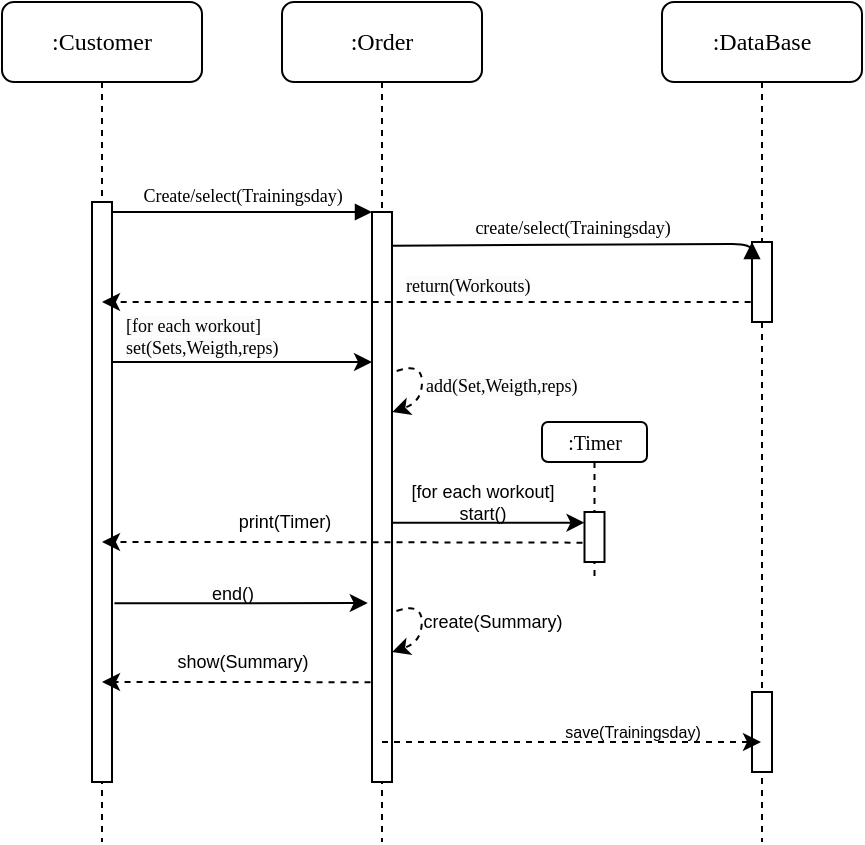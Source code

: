<mxfile version="24.8.3">
  <diagram name="Page-1" id="13e1069c-82ec-6db2-03f1-153e76fe0fe0">
    <mxGraphModel dx="737" dy="303" grid="1" gridSize="10" guides="1" tooltips="1" connect="1" arrows="1" fold="1" page="1" pageScale="1" pageWidth="1100" pageHeight="850" background="none" math="0" shadow="0">
      <root>
        <mxCell id="0" />
        <mxCell id="1" parent="0" />
        <mxCell id="7baba1c4bc27f4b0-2" value=":Order" style="shape=umlLifeline;perimeter=lifelinePerimeter;whiteSpace=wrap;html=1;container=1;collapsible=0;recursiveResize=0;outlineConnect=0;rounded=1;shadow=0;comic=0;labelBackgroundColor=none;strokeWidth=1;fontFamily=Verdana;fontSize=12;align=center;" parent="1" vertex="1">
          <mxGeometry x="240" y="80" width="100" height="420" as="geometry" />
        </mxCell>
        <mxCell id="7baba1c4bc27f4b0-10" value="" style="html=1;points=[];perimeter=orthogonalPerimeter;rounded=0;shadow=0;comic=0;labelBackgroundColor=none;strokeWidth=1;fontFamily=Verdana;fontSize=12;align=center;" parent="7baba1c4bc27f4b0-2" vertex="1">
          <mxGeometry x="45" y="105" width="10" height="285" as="geometry" />
        </mxCell>
        <mxCell id="sOt3yOF-tfuSd2IGRasX-10" value="" style="curved=1;endArrow=classic;html=1;rounded=0;fontSize=9;exitX=1.233;exitY=0.279;exitDx=0;exitDy=0;exitPerimeter=0;entryX=1.011;entryY=0.351;entryDx=0;entryDy=0;entryPerimeter=0;dashed=1;" parent="7baba1c4bc27f4b0-2" source="7baba1c4bc27f4b0-10" target="7baba1c4bc27f4b0-10" edge="1">
          <mxGeometry width="50" height="50" relative="1" as="geometry">
            <mxPoint x="70" y="250" as="sourcePoint" />
            <mxPoint x="120" y="200" as="targetPoint" />
            <Array as="points">
              <mxPoint x="70" y="180" />
              <mxPoint x="70" y="200" />
            </Array>
          </mxGeometry>
        </mxCell>
        <mxCell id="sOt3yOF-tfuSd2IGRasX-30" value="" style="curved=1;endArrow=classic;html=1;rounded=0;fontSize=9;exitX=1.233;exitY=0.279;exitDx=0;exitDy=0;exitPerimeter=0;entryX=1.011;entryY=0.351;entryDx=0;entryDy=0;entryPerimeter=0;dashed=1;" parent="7baba1c4bc27f4b0-2" edge="1">
          <mxGeometry width="50" height="50" relative="1" as="geometry">
            <mxPoint x="57.22" y="304.515" as="sourcePoint" />
            <mxPoint x="55" y="325.035" as="targetPoint" />
            <Array as="points">
              <mxPoint x="69.89" y="300" />
              <mxPoint x="69.89" y="320" />
            </Array>
          </mxGeometry>
        </mxCell>
        <mxCell id="sOt3yOF-tfuSd2IGRasX-9" value="&lt;span style=&quot;color: rgb(0, 0, 0); font-family: Verdana; font-size: 9px; font-style: normal; font-variant-ligatures: normal; font-variant-caps: normal; font-weight: 400; letter-spacing: normal; orphans: 2; text-align: center; text-indent: 0px; text-transform: none; widows: 2; word-spacing: 0px; -webkit-text-stroke-width: 0px; background-color: rgb(251, 251, 251); text-decoration-thickness: initial; text-decoration-style: initial; text-decoration-color: initial; float: none; display: inline !important;&quot;&gt;[for each workout]&lt;br&gt;set(Sets,Weigth,reps)&lt;/span&gt;" style="text;whiteSpace=wrap;html=1;fontSize=9;" parent="7baba1c4bc27f4b0-2" vertex="1">
          <mxGeometry x="-80" y="150" width="110" height="20" as="geometry" />
        </mxCell>
        <mxCell id="7baba1c4bc27f4b0-3" value=":DataBase" style="shape=umlLifeline;perimeter=lifelinePerimeter;whiteSpace=wrap;html=1;container=1;collapsible=0;recursiveResize=0;outlineConnect=0;rounded=1;shadow=0;comic=0;labelBackgroundColor=none;strokeWidth=1;fontFamily=Verdana;fontSize=12;align=center;" parent="1" vertex="1">
          <mxGeometry x="430" y="80" width="100" height="420" as="geometry" />
        </mxCell>
        <mxCell id="7baba1c4bc27f4b0-13" value="" style="html=1;points=[];perimeter=orthogonalPerimeter;rounded=0;shadow=0;comic=0;labelBackgroundColor=none;strokeWidth=1;fontFamily=Verdana;fontSize=12;align=center;" parent="7baba1c4bc27f4b0-3" vertex="1">
          <mxGeometry x="45" y="120" width="10" height="40" as="geometry" />
        </mxCell>
        <mxCell id="sOt3yOF-tfuSd2IGRasX-35" value="" style="html=1;points=[];perimeter=orthogonalPerimeter;rounded=0;shadow=0;comic=0;labelBackgroundColor=none;strokeWidth=1;fontFamily=Verdana;fontSize=12;align=center;" parent="7baba1c4bc27f4b0-3" vertex="1">
          <mxGeometry x="45" y="345" width="10" height="40" as="geometry" />
        </mxCell>
        <mxCell id="sOt3yOF-tfuSd2IGRasX-36" value="save(Trainingsday)" style="text;html=1;align=center;verticalAlign=middle;resizable=0;points=[];autosize=1;strokeColor=none;fillColor=none;fontSize=8;" parent="7baba1c4bc27f4b0-3" vertex="1">
          <mxGeometry x="-60" y="355" width="90" height="20" as="geometry" />
        </mxCell>
        <mxCell id="7baba1c4bc27f4b0-4" value="&lt;font style=&quot;font-size: 10px;&quot;&gt;:Timer&lt;/font&gt;" style="shape=umlLifeline;perimeter=lifelinePerimeter;whiteSpace=wrap;html=1;container=1;collapsible=0;recursiveResize=0;outlineConnect=0;rounded=1;shadow=0;comic=0;labelBackgroundColor=none;strokeWidth=1;fontFamily=Verdana;fontSize=12;align=center;size=20;" parent="1" vertex="1">
          <mxGeometry x="370" y="290" width="52.5" height="80" as="geometry" />
        </mxCell>
        <mxCell id="7baba1c4bc27f4b0-34" value="" style="html=1;points=[];perimeter=orthogonalPerimeter;rounded=0;shadow=0;comic=0;labelBackgroundColor=none;strokeWidth=1;fontFamily=Verdana;fontSize=12;align=center;" parent="7baba1c4bc27f4b0-4" vertex="1">
          <mxGeometry x="21.25" y="45" width="10" height="25" as="geometry" />
        </mxCell>
        <mxCell id="7baba1c4bc27f4b0-8" value=":Customer" style="shape=umlLifeline;perimeter=lifelinePerimeter;whiteSpace=wrap;html=1;container=1;collapsible=0;recursiveResize=0;outlineConnect=0;rounded=1;shadow=0;comic=0;labelBackgroundColor=none;strokeWidth=1;fontFamily=Verdana;fontSize=12;align=center;" parent="1" vertex="1">
          <mxGeometry x="100" y="80" width="100" height="420" as="geometry" />
        </mxCell>
        <mxCell id="7baba1c4bc27f4b0-9" value="" style="html=1;points=[];perimeter=orthogonalPerimeter;rounded=0;shadow=0;comic=0;labelBackgroundColor=none;strokeWidth=1;fontFamily=Verdana;fontSize=12;align=center;" parent="7baba1c4bc27f4b0-8" vertex="1">
          <mxGeometry x="45" y="100" width="10" height="290" as="geometry" />
        </mxCell>
        <mxCell id="7baba1c4bc27f4b0-11" value="&lt;font style=&quot;font-size: 9px;&quot;&gt;Create/select(Trainingsday)&lt;/font&gt;" style="html=1;verticalAlign=bottom;endArrow=block;entryX=0;entryY=0;labelBackgroundColor=none;fontFamily=Verdana;fontSize=12;edgeStyle=elbowEdgeStyle;elbow=vertical;" parent="1" source="7baba1c4bc27f4b0-9" target="7baba1c4bc27f4b0-10" edge="1">
          <mxGeometry relative="1" as="geometry">
            <mxPoint x="220" y="190" as="sourcePoint" />
          </mxGeometry>
        </mxCell>
        <mxCell id="7baba1c4bc27f4b0-14" value="&lt;font style=&quot;font-size: 9px;&quot;&gt;create/select(Trainingsday)&lt;/font&gt;" style="html=1;verticalAlign=bottom;endArrow=block;entryX=0;entryY=0;labelBackgroundColor=none;fontFamily=Verdana;fontSize=12;edgeStyle=elbowEdgeStyle;elbow=vertical;startArrow=none;exitX=1;exitY=0.059;exitDx=0;exitDy=0;exitPerimeter=0;" parent="1" source="7baba1c4bc27f4b0-10" target="7baba1c4bc27f4b0-13" edge="1">
          <mxGeometry relative="1" as="geometry">
            <mxPoint x="300" y="200" as="sourcePoint" />
          </mxGeometry>
        </mxCell>
        <mxCell id="sOt3yOF-tfuSd2IGRasX-5" value="" style="endArrow=classic;html=1;rounded=0;fontSize=9;dashed=1;exitX=-0.067;exitY=0.75;exitDx=0;exitDy=0;exitPerimeter=0;" parent="1" source="7baba1c4bc27f4b0-13" target="7baba1c4bc27f4b0-8" edge="1">
          <mxGeometry width="50" height="50" relative="1" as="geometry">
            <mxPoint x="440" y="230" as="sourcePoint" />
            <mxPoint x="450" y="240" as="targetPoint" />
            <Array as="points">
              <mxPoint x="420" y="230" />
              <mxPoint x="340" y="230" />
            </Array>
          </mxGeometry>
        </mxCell>
        <mxCell id="sOt3yOF-tfuSd2IGRasX-6" value="&lt;span style=&quot;color: rgb(0, 0, 0); font-family: Verdana; font-size: 9px; font-style: normal; font-variant-ligatures: normal; font-variant-caps: normal; font-weight: 400; letter-spacing: normal; orphans: 2; text-align: center; text-indent: 0px; text-transform: none; widows: 2; word-spacing: 0px; -webkit-text-stroke-width: 0px; background-color: rgb(251, 251, 251); text-decoration-thickness: initial; text-decoration-style: initial; text-decoration-color: initial; float: none; display: inline !important;&quot;&gt;return(Workouts)&lt;/span&gt;" style="text;whiteSpace=wrap;html=1;fontSize=9;" parent="1" vertex="1">
          <mxGeometry x="300" y="210" width="90" height="20" as="geometry" />
        </mxCell>
        <mxCell id="sOt3yOF-tfuSd2IGRasX-8" value="" style="endArrow=classic;html=1;rounded=0;fontSize=9;" parent="1" source="7baba1c4bc27f4b0-9" target="7baba1c4bc27f4b0-10" edge="1">
          <mxGeometry width="50" height="50" relative="1" as="geometry">
            <mxPoint x="60" y="300" as="sourcePoint" />
            <mxPoint x="110" y="250" as="targetPoint" />
            <Array as="points">
              <mxPoint x="240" y="260" />
              <mxPoint x="280" y="260" />
            </Array>
          </mxGeometry>
        </mxCell>
        <mxCell id="sOt3yOF-tfuSd2IGRasX-11" value="&lt;span style=&quot;color: rgb(0, 0, 0); font-family: Verdana; font-size: 9px; font-style: normal; font-variant-ligatures: normal; font-variant-caps: normal; font-weight: 400; letter-spacing: normal; orphans: 2; text-align: center; text-indent: 0px; text-transform: none; widows: 2; word-spacing: 0px; -webkit-text-stroke-width: 0px; background-color: rgb(251, 251, 251); text-decoration-thickness: initial; text-decoration-style: initial; text-decoration-color: initial; float: none; display: inline !important;&quot;&gt;add(Set,Weigth,reps)&lt;/span&gt;" style="text;whiteSpace=wrap;html=1;fontSize=9;" parent="1" vertex="1">
          <mxGeometry x="310" y="260" width="100" height="20" as="geometry" />
        </mxCell>
        <mxCell id="sOt3yOF-tfuSd2IGRasX-18" value="" style="endArrow=classic;html=1;rounded=0;fontSize=9;exitX=-0.1;exitY=0.613;exitDx=0;exitDy=0;exitPerimeter=0;dashed=1;" parent="1" source="7baba1c4bc27f4b0-34" target="7baba1c4bc27f4b0-8" edge="1">
          <mxGeometry width="50" height="50" relative="1" as="geometry">
            <mxPoint x="200" y="350" as="sourcePoint" />
            <mxPoint x="250" y="300" as="targetPoint" />
            <Array as="points">
              <mxPoint x="220" y="350" />
            </Array>
          </mxGeometry>
        </mxCell>
        <mxCell id="sOt3yOF-tfuSd2IGRasX-20" value="print(Timer)" style="edgeLabel;html=1;align=center;verticalAlign=middle;resizable=0;points=[];fontSize=9;" parent="sOt3yOF-tfuSd2IGRasX-18" vertex="1" connectable="0">
          <mxGeometry x="-0.321" y="-2" relative="1" as="geometry">
            <mxPoint x="-68" y="-8" as="offset" />
          </mxGeometry>
        </mxCell>
        <mxCell id="sOt3yOF-tfuSd2IGRasX-22" value="" style="endArrow=classic;html=1;rounded=0;fontSize=9;exitX=1.011;exitY=0.545;exitDx=0;exitDy=0;exitPerimeter=0;" parent="1" source="7baba1c4bc27f4b0-10" target="7baba1c4bc27f4b0-34" edge="1">
          <mxGeometry width="50" height="50" relative="1" as="geometry">
            <mxPoint x="310" y="330" as="sourcePoint" />
            <mxPoint x="360" y="280" as="targetPoint" />
          </mxGeometry>
        </mxCell>
        <mxCell id="sOt3yOF-tfuSd2IGRasX-26" value="" style="endArrow=classic;html=1;rounded=0;fontSize=10;exitX=1.122;exitY=0.692;exitDx=0;exitDy=0;exitPerimeter=0;entryX=-0.211;entryY=0.686;entryDx=0;entryDy=0;entryPerimeter=0;" parent="1" source="7baba1c4bc27f4b0-9" target="7baba1c4bc27f4b0-10" edge="1">
          <mxGeometry width="50" height="50" relative="1" as="geometry">
            <mxPoint x="350" y="380" as="sourcePoint" />
            <mxPoint x="400" y="330" as="targetPoint" />
          </mxGeometry>
        </mxCell>
        <mxCell id="sOt3yOF-tfuSd2IGRasX-27" value="&lt;font style=&quot;font-size: 9px;&quot;&gt;end()&lt;/font&gt;" style="text;html=1;align=center;verticalAlign=middle;resizable=0;points=[];autosize=1;strokeColor=none;fillColor=none;fontSize=10;" parent="1" vertex="1">
          <mxGeometry x="195" y="360" width="40" height="30" as="geometry" />
        </mxCell>
        <mxCell id="sOt3yOF-tfuSd2IGRasX-28" value="" style="endArrow=classic;html=1;rounded=0;fontSize=9;exitX=-0.072;exitY=0.825;exitDx=0;exitDy=0;exitPerimeter=0;dashed=1;" parent="1" source="7baba1c4bc27f4b0-10" edge="1">
          <mxGeometry width="50" height="50" relative="1" as="geometry">
            <mxPoint x="280" y="399" as="sourcePoint" />
            <mxPoint x="150" y="420" as="targetPoint" />
            <Array as="points">
              <mxPoint x="220" y="420" />
            </Array>
          </mxGeometry>
        </mxCell>
        <mxCell id="sOt3yOF-tfuSd2IGRasX-29" value="show(Summary)" style="text;html=1;align=center;verticalAlign=middle;resizable=0;points=[];autosize=1;strokeColor=none;fillColor=none;fontSize=9;" parent="1" vertex="1">
          <mxGeometry x="175" y="400" width="90" height="20" as="geometry" />
        </mxCell>
        <mxCell id="sOt3yOF-tfuSd2IGRasX-34" value="" style="endArrow=classic;html=1;rounded=0;dashed=1;fontSize=8;" parent="1" source="7baba1c4bc27f4b0-2" target="7baba1c4bc27f4b0-3" edge="1">
          <mxGeometry width="50" height="50" relative="1" as="geometry">
            <mxPoint x="330" y="450" as="sourcePoint" />
            <mxPoint x="380" y="400" as="targetPoint" />
            <Array as="points">
              <mxPoint x="420" y="450" />
            </Array>
          </mxGeometry>
        </mxCell>
        <mxCell id="sOt3yOF-tfuSd2IGRasX-24" value="[for each workout]&lt;br&gt;start()" style="text;html=1;align=center;verticalAlign=middle;resizable=0;points=[];autosize=1;strokeColor=none;fillColor=none;fontSize=9;" parent="1" vertex="1">
          <mxGeometry x="290" y="310" width="100" height="40" as="geometry" />
        </mxCell>
        <mxCell id="sOt3yOF-tfuSd2IGRasX-31" value="create(Summary)" style="text;html=1;align=center;verticalAlign=middle;resizable=0;points=[];autosize=1;strokeColor=none;fillColor=none;fontSize=9;" parent="1" vertex="1">
          <mxGeometry x="300" y="380" width="90" height="20" as="geometry" />
        </mxCell>
      </root>
    </mxGraphModel>
  </diagram>
</mxfile>
